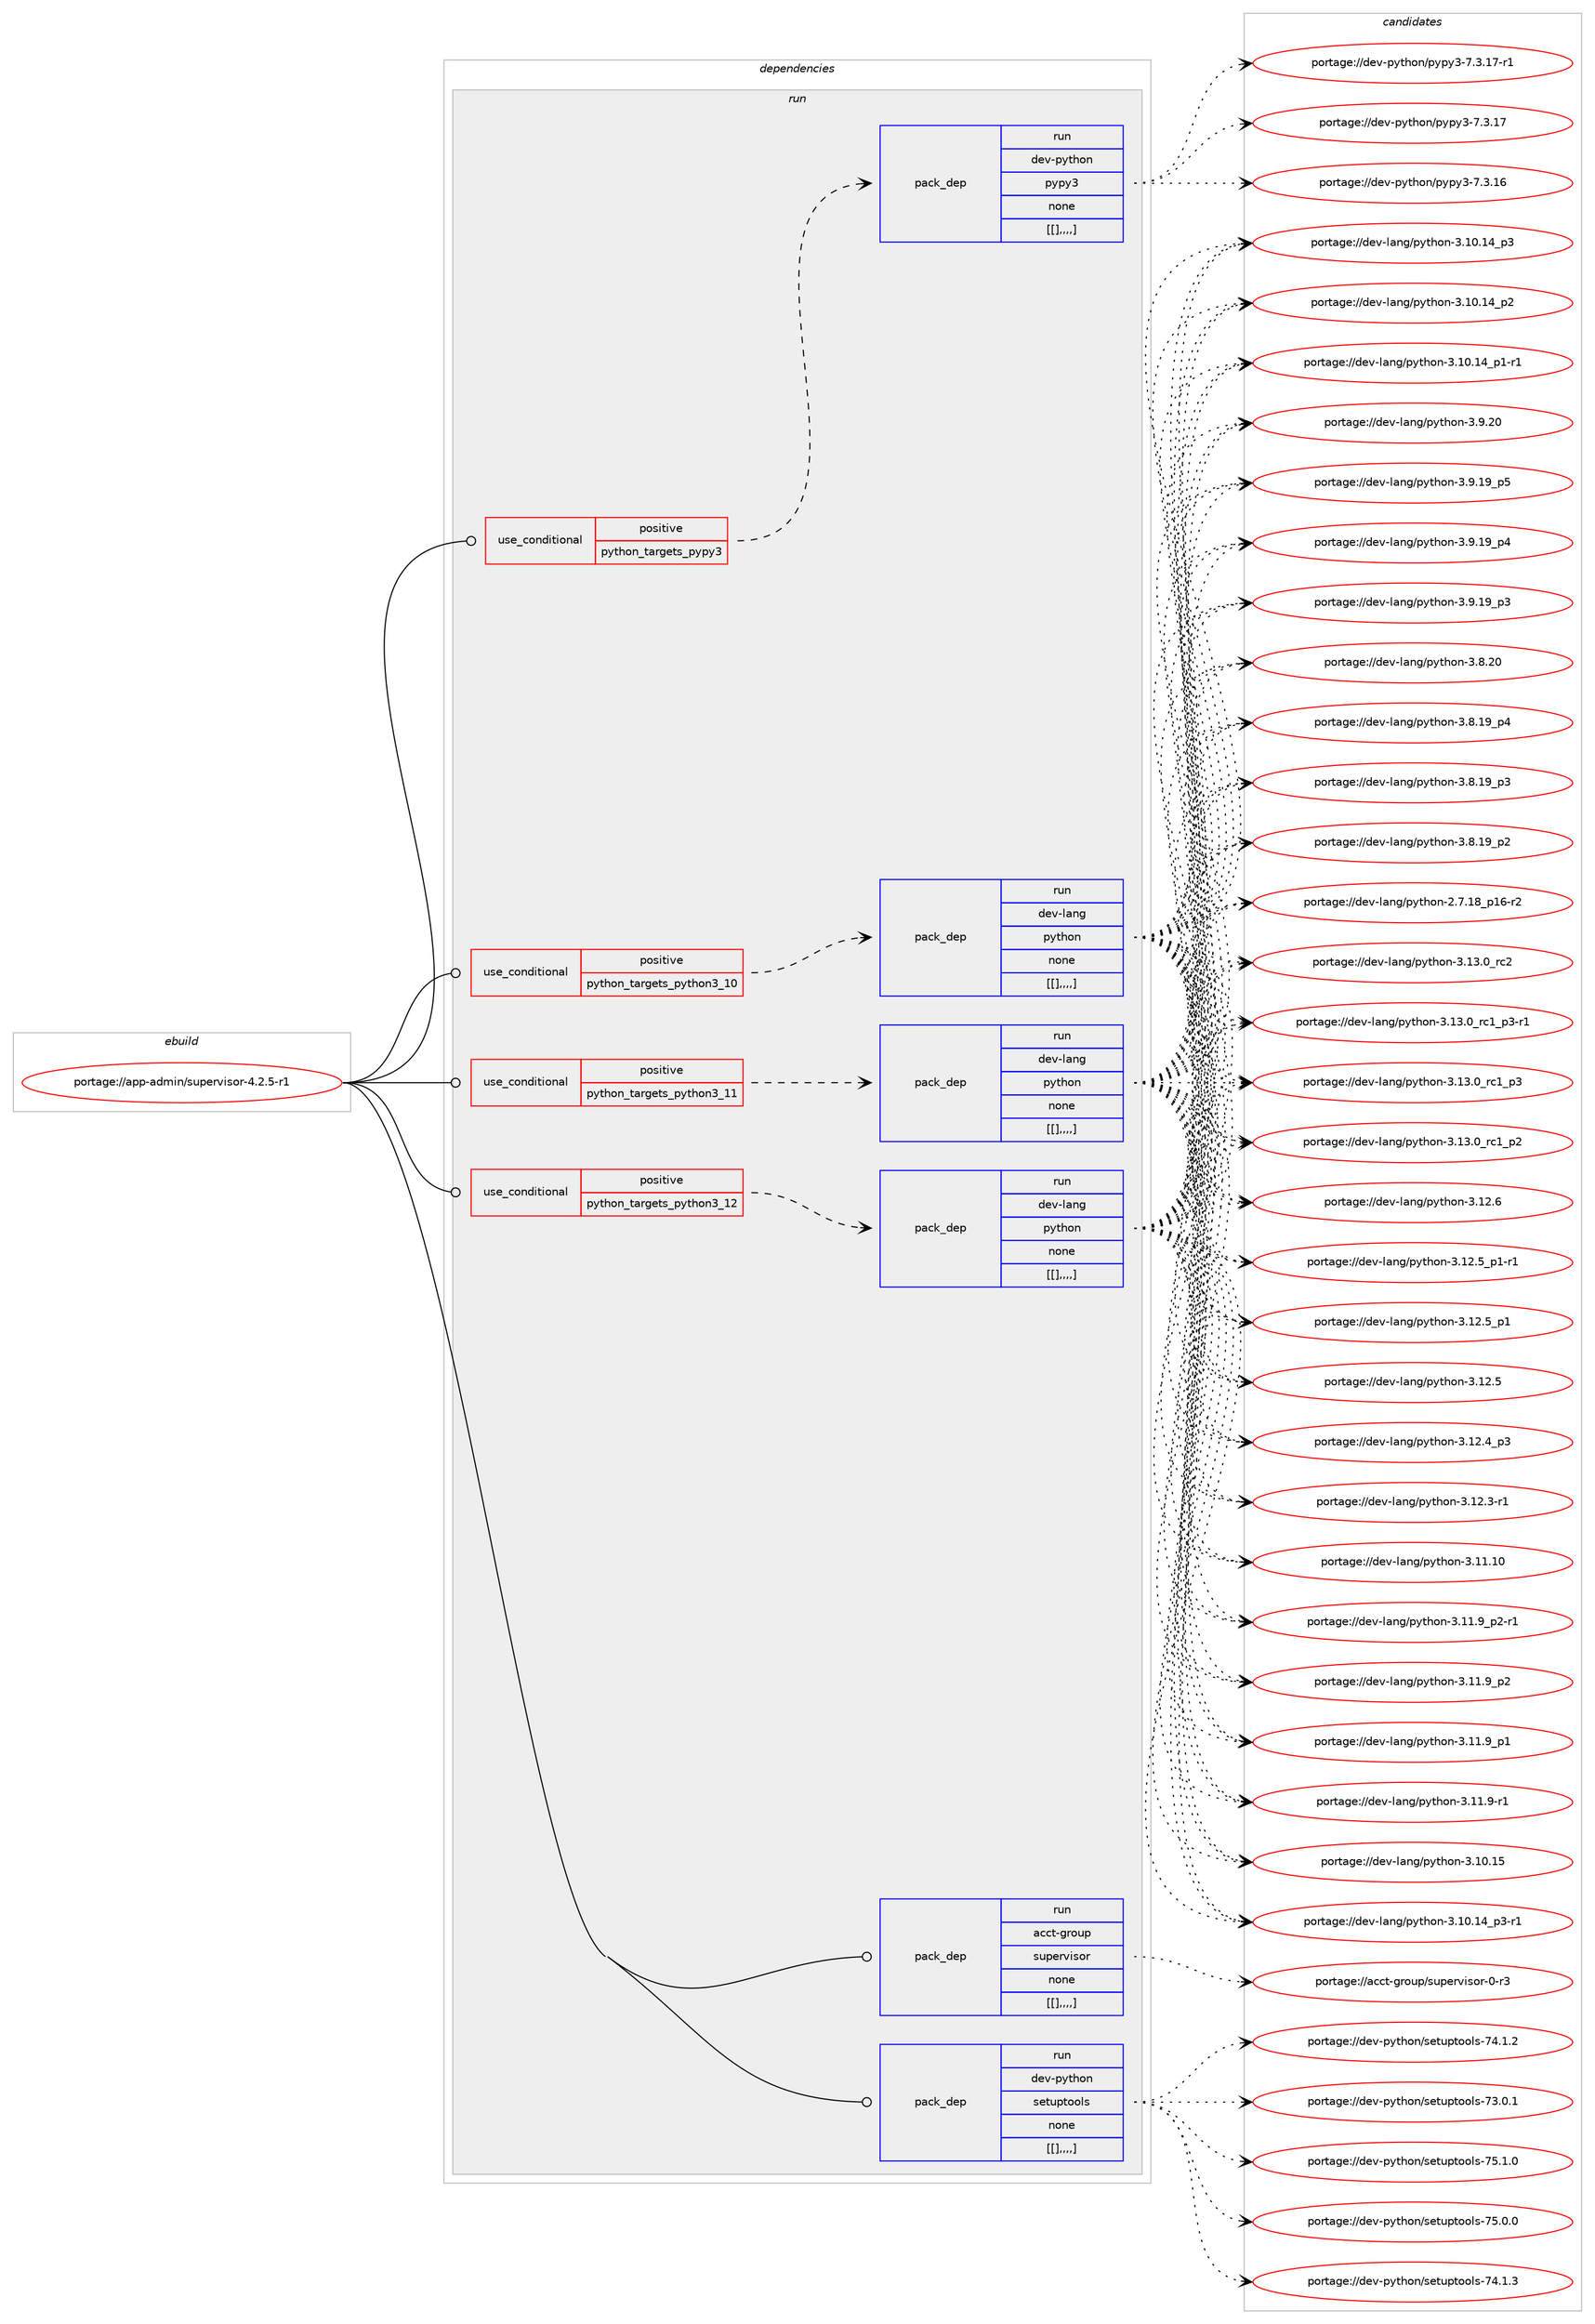 digraph prolog {

# *************
# Graph options
# *************

newrank=true;
concentrate=true;
compound=true;
graph [rankdir=LR,fontname=Helvetica,fontsize=10,ranksep=1.5];#, ranksep=2.5, nodesep=0.2];
edge  [arrowhead=vee];
node  [fontname=Helvetica,fontsize=10];

# **********
# The ebuild
# **********

subgraph cluster_leftcol {
color=gray;
label=<<i>ebuild</i>>;
id [label="portage://app-admin/supervisor-4.2.5-r1", color=red, width=4, href="../app-admin/supervisor-4.2.5-r1.svg"];
}

# ****************
# The dependencies
# ****************

subgraph cluster_midcol {
color=gray;
label=<<i>dependencies</i>>;
subgraph cluster_compile {
fillcolor="#eeeeee";
style=filled;
label=<<i>compile</i>>;
}
subgraph cluster_compileandrun {
fillcolor="#eeeeee";
style=filled;
label=<<i>compile and run</i>>;
}
subgraph cluster_run {
fillcolor="#eeeeee";
style=filled;
label=<<i>run</i>>;
subgraph cond1499 {
dependency5634 [label=<<TABLE BORDER="0" CELLBORDER="1" CELLSPACING="0" CELLPADDING="4"><TR><TD ROWSPAN="3" CELLPADDING="10">use_conditional</TD></TR><TR><TD>positive</TD></TR><TR><TD>python_targets_pypy3</TD></TR></TABLE>>, shape=none, color=red];
subgraph pack4116 {
dependency5635 [label=<<TABLE BORDER="0" CELLBORDER="1" CELLSPACING="0" CELLPADDING="4" WIDTH="220"><TR><TD ROWSPAN="6" CELLPADDING="30">pack_dep</TD></TR><TR><TD WIDTH="110">run</TD></TR><TR><TD>dev-python</TD></TR><TR><TD>pypy3</TD></TR><TR><TD>none</TD></TR><TR><TD>[[],,,,]</TD></TR></TABLE>>, shape=none, color=blue];
}
dependency5634:e -> dependency5635:w [weight=20,style="dashed",arrowhead="vee"];
}
id:e -> dependency5634:w [weight=20,style="solid",arrowhead="odot"];
subgraph cond1500 {
dependency5636 [label=<<TABLE BORDER="0" CELLBORDER="1" CELLSPACING="0" CELLPADDING="4"><TR><TD ROWSPAN="3" CELLPADDING="10">use_conditional</TD></TR><TR><TD>positive</TD></TR><TR><TD>python_targets_python3_10</TD></TR></TABLE>>, shape=none, color=red];
subgraph pack4117 {
dependency5637 [label=<<TABLE BORDER="0" CELLBORDER="1" CELLSPACING="0" CELLPADDING="4" WIDTH="220"><TR><TD ROWSPAN="6" CELLPADDING="30">pack_dep</TD></TR><TR><TD WIDTH="110">run</TD></TR><TR><TD>dev-lang</TD></TR><TR><TD>python</TD></TR><TR><TD>none</TD></TR><TR><TD>[[],,,,]</TD></TR></TABLE>>, shape=none, color=blue];
}
dependency5636:e -> dependency5637:w [weight=20,style="dashed",arrowhead="vee"];
}
id:e -> dependency5636:w [weight=20,style="solid",arrowhead="odot"];
subgraph cond1501 {
dependency5638 [label=<<TABLE BORDER="0" CELLBORDER="1" CELLSPACING="0" CELLPADDING="4"><TR><TD ROWSPAN="3" CELLPADDING="10">use_conditional</TD></TR><TR><TD>positive</TD></TR><TR><TD>python_targets_python3_11</TD></TR></TABLE>>, shape=none, color=red];
subgraph pack4118 {
dependency5639 [label=<<TABLE BORDER="0" CELLBORDER="1" CELLSPACING="0" CELLPADDING="4" WIDTH="220"><TR><TD ROWSPAN="6" CELLPADDING="30">pack_dep</TD></TR><TR><TD WIDTH="110">run</TD></TR><TR><TD>dev-lang</TD></TR><TR><TD>python</TD></TR><TR><TD>none</TD></TR><TR><TD>[[],,,,]</TD></TR></TABLE>>, shape=none, color=blue];
}
dependency5638:e -> dependency5639:w [weight=20,style="dashed",arrowhead="vee"];
}
id:e -> dependency5638:w [weight=20,style="solid",arrowhead="odot"];
subgraph cond1502 {
dependency5640 [label=<<TABLE BORDER="0" CELLBORDER="1" CELLSPACING="0" CELLPADDING="4"><TR><TD ROWSPAN="3" CELLPADDING="10">use_conditional</TD></TR><TR><TD>positive</TD></TR><TR><TD>python_targets_python3_12</TD></TR></TABLE>>, shape=none, color=red];
subgraph pack4119 {
dependency5641 [label=<<TABLE BORDER="0" CELLBORDER="1" CELLSPACING="0" CELLPADDING="4" WIDTH="220"><TR><TD ROWSPAN="6" CELLPADDING="30">pack_dep</TD></TR><TR><TD WIDTH="110">run</TD></TR><TR><TD>dev-lang</TD></TR><TR><TD>python</TD></TR><TR><TD>none</TD></TR><TR><TD>[[],,,,]</TD></TR></TABLE>>, shape=none, color=blue];
}
dependency5640:e -> dependency5641:w [weight=20,style="dashed",arrowhead="vee"];
}
id:e -> dependency5640:w [weight=20,style="solid",arrowhead="odot"];
subgraph pack4120 {
dependency5642 [label=<<TABLE BORDER="0" CELLBORDER="1" CELLSPACING="0" CELLPADDING="4" WIDTH="220"><TR><TD ROWSPAN="6" CELLPADDING="30">pack_dep</TD></TR><TR><TD WIDTH="110">run</TD></TR><TR><TD>acct-group</TD></TR><TR><TD>supervisor</TD></TR><TR><TD>none</TD></TR><TR><TD>[[],,,,]</TD></TR></TABLE>>, shape=none, color=blue];
}
id:e -> dependency5642:w [weight=20,style="solid",arrowhead="odot"];
subgraph pack4121 {
dependency5643 [label=<<TABLE BORDER="0" CELLBORDER="1" CELLSPACING="0" CELLPADDING="4" WIDTH="220"><TR><TD ROWSPAN="6" CELLPADDING="30">pack_dep</TD></TR><TR><TD WIDTH="110">run</TD></TR><TR><TD>dev-python</TD></TR><TR><TD>setuptools</TD></TR><TR><TD>none</TD></TR><TR><TD>[[],,,,]</TD></TR></TABLE>>, shape=none, color=blue];
}
id:e -> dependency5643:w [weight=20,style="solid",arrowhead="odot"];
}
}

# **************
# The candidates
# **************

subgraph cluster_choices {
rank=same;
color=gray;
label=<<i>candidates</i>>;

subgraph choice4116 {
color=black;
nodesep=1;
choice100101118451121211161041111104711212111212151455546514649554511449 [label="portage://dev-python/pypy3-7.3.17-r1", color=red, width=4,href="../dev-python/pypy3-7.3.17-r1.svg"];
choice10010111845112121116104111110471121211121215145554651464955 [label="portage://dev-python/pypy3-7.3.17", color=red, width=4,href="../dev-python/pypy3-7.3.17.svg"];
choice10010111845112121116104111110471121211121215145554651464954 [label="portage://dev-python/pypy3-7.3.16", color=red, width=4,href="../dev-python/pypy3-7.3.16.svg"];
dependency5635:e -> choice100101118451121211161041111104711212111212151455546514649554511449:w [style=dotted,weight="100"];
dependency5635:e -> choice10010111845112121116104111110471121211121215145554651464955:w [style=dotted,weight="100"];
dependency5635:e -> choice10010111845112121116104111110471121211121215145554651464954:w [style=dotted,weight="100"];
}
subgraph choice4117 {
color=black;
nodesep=1;
choice10010111845108971101034711212111610411111045514649514648951149950 [label="portage://dev-lang/python-3.13.0_rc2", color=red, width=4,href="../dev-lang/python-3.13.0_rc2.svg"];
choice1001011184510897110103471121211161041111104551464951464895114994995112514511449 [label="portage://dev-lang/python-3.13.0_rc1_p3-r1", color=red, width=4,href="../dev-lang/python-3.13.0_rc1_p3-r1.svg"];
choice100101118451089711010347112121116104111110455146495146489511499499511251 [label="portage://dev-lang/python-3.13.0_rc1_p3", color=red, width=4,href="../dev-lang/python-3.13.0_rc1_p3.svg"];
choice100101118451089711010347112121116104111110455146495146489511499499511250 [label="portage://dev-lang/python-3.13.0_rc1_p2", color=red, width=4,href="../dev-lang/python-3.13.0_rc1_p2.svg"];
choice10010111845108971101034711212111610411111045514649504654 [label="portage://dev-lang/python-3.12.6", color=red, width=4,href="../dev-lang/python-3.12.6.svg"];
choice1001011184510897110103471121211161041111104551464950465395112494511449 [label="portage://dev-lang/python-3.12.5_p1-r1", color=red, width=4,href="../dev-lang/python-3.12.5_p1-r1.svg"];
choice100101118451089711010347112121116104111110455146495046539511249 [label="portage://dev-lang/python-3.12.5_p1", color=red, width=4,href="../dev-lang/python-3.12.5_p1.svg"];
choice10010111845108971101034711212111610411111045514649504653 [label="portage://dev-lang/python-3.12.5", color=red, width=4,href="../dev-lang/python-3.12.5.svg"];
choice100101118451089711010347112121116104111110455146495046529511251 [label="portage://dev-lang/python-3.12.4_p3", color=red, width=4,href="../dev-lang/python-3.12.4_p3.svg"];
choice100101118451089711010347112121116104111110455146495046514511449 [label="portage://dev-lang/python-3.12.3-r1", color=red, width=4,href="../dev-lang/python-3.12.3-r1.svg"];
choice1001011184510897110103471121211161041111104551464949464948 [label="portage://dev-lang/python-3.11.10", color=red, width=4,href="../dev-lang/python-3.11.10.svg"];
choice1001011184510897110103471121211161041111104551464949465795112504511449 [label="portage://dev-lang/python-3.11.9_p2-r1", color=red, width=4,href="../dev-lang/python-3.11.9_p2-r1.svg"];
choice100101118451089711010347112121116104111110455146494946579511250 [label="portage://dev-lang/python-3.11.9_p2", color=red, width=4,href="../dev-lang/python-3.11.9_p2.svg"];
choice100101118451089711010347112121116104111110455146494946579511249 [label="portage://dev-lang/python-3.11.9_p1", color=red, width=4,href="../dev-lang/python-3.11.9_p1.svg"];
choice100101118451089711010347112121116104111110455146494946574511449 [label="portage://dev-lang/python-3.11.9-r1", color=red, width=4,href="../dev-lang/python-3.11.9-r1.svg"];
choice1001011184510897110103471121211161041111104551464948464953 [label="portage://dev-lang/python-3.10.15", color=red, width=4,href="../dev-lang/python-3.10.15.svg"];
choice100101118451089711010347112121116104111110455146494846495295112514511449 [label="portage://dev-lang/python-3.10.14_p3-r1", color=red, width=4,href="../dev-lang/python-3.10.14_p3-r1.svg"];
choice10010111845108971101034711212111610411111045514649484649529511251 [label="portage://dev-lang/python-3.10.14_p3", color=red, width=4,href="../dev-lang/python-3.10.14_p3.svg"];
choice10010111845108971101034711212111610411111045514649484649529511250 [label="portage://dev-lang/python-3.10.14_p2", color=red, width=4,href="../dev-lang/python-3.10.14_p2.svg"];
choice100101118451089711010347112121116104111110455146494846495295112494511449 [label="portage://dev-lang/python-3.10.14_p1-r1", color=red, width=4,href="../dev-lang/python-3.10.14_p1-r1.svg"];
choice10010111845108971101034711212111610411111045514657465048 [label="portage://dev-lang/python-3.9.20", color=red, width=4,href="../dev-lang/python-3.9.20.svg"];
choice100101118451089711010347112121116104111110455146574649579511253 [label="portage://dev-lang/python-3.9.19_p5", color=red, width=4,href="../dev-lang/python-3.9.19_p5.svg"];
choice100101118451089711010347112121116104111110455146574649579511252 [label="portage://dev-lang/python-3.9.19_p4", color=red, width=4,href="../dev-lang/python-3.9.19_p4.svg"];
choice100101118451089711010347112121116104111110455146574649579511251 [label="portage://dev-lang/python-3.9.19_p3", color=red, width=4,href="../dev-lang/python-3.9.19_p3.svg"];
choice10010111845108971101034711212111610411111045514656465048 [label="portage://dev-lang/python-3.8.20", color=red, width=4,href="../dev-lang/python-3.8.20.svg"];
choice100101118451089711010347112121116104111110455146564649579511252 [label="portage://dev-lang/python-3.8.19_p4", color=red, width=4,href="../dev-lang/python-3.8.19_p4.svg"];
choice100101118451089711010347112121116104111110455146564649579511251 [label="portage://dev-lang/python-3.8.19_p3", color=red, width=4,href="../dev-lang/python-3.8.19_p3.svg"];
choice100101118451089711010347112121116104111110455146564649579511250 [label="portage://dev-lang/python-3.8.19_p2", color=red, width=4,href="../dev-lang/python-3.8.19_p2.svg"];
choice100101118451089711010347112121116104111110455046554649569511249544511450 [label="portage://dev-lang/python-2.7.18_p16-r2", color=red, width=4,href="../dev-lang/python-2.7.18_p16-r2.svg"];
dependency5637:e -> choice10010111845108971101034711212111610411111045514649514648951149950:w [style=dotted,weight="100"];
dependency5637:e -> choice1001011184510897110103471121211161041111104551464951464895114994995112514511449:w [style=dotted,weight="100"];
dependency5637:e -> choice100101118451089711010347112121116104111110455146495146489511499499511251:w [style=dotted,weight="100"];
dependency5637:e -> choice100101118451089711010347112121116104111110455146495146489511499499511250:w [style=dotted,weight="100"];
dependency5637:e -> choice10010111845108971101034711212111610411111045514649504654:w [style=dotted,weight="100"];
dependency5637:e -> choice1001011184510897110103471121211161041111104551464950465395112494511449:w [style=dotted,weight="100"];
dependency5637:e -> choice100101118451089711010347112121116104111110455146495046539511249:w [style=dotted,weight="100"];
dependency5637:e -> choice10010111845108971101034711212111610411111045514649504653:w [style=dotted,weight="100"];
dependency5637:e -> choice100101118451089711010347112121116104111110455146495046529511251:w [style=dotted,weight="100"];
dependency5637:e -> choice100101118451089711010347112121116104111110455146495046514511449:w [style=dotted,weight="100"];
dependency5637:e -> choice1001011184510897110103471121211161041111104551464949464948:w [style=dotted,weight="100"];
dependency5637:e -> choice1001011184510897110103471121211161041111104551464949465795112504511449:w [style=dotted,weight="100"];
dependency5637:e -> choice100101118451089711010347112121116104111110455146494946579511250:w [style=dotted,weight="100"];
dependency5637:e -> choice100101118451089711010347112121116104111110455146494946579511249:w [style=dotted,weight="100"];
dependency5637:e -> choice100101118451089711010347112121116104111110455146494946574511449:w [style=dotted,weight="100"];
dependency5637:e -> choice1001011184510897110103471121211161041111104551464948464953:w [style=dotted,weight="100"];
dependency5637:e -> choice100101118451089711010347112121116104111110455146494846495295112514511449:w [style=dotted,weight="100"];
dependency5637:e -> choice10010111845108971101034711212111610411111045514649484649529511251:w [style=dotted,weight="100"];
dependency5637:e -> choice10010111845108971101034711212111610411111045514649484649529511250:w [style=dotted,weight="100"];
dependency5637:e -> choice100101118451089711010347112121116104111110455146494846495295112494511449:w [style=dotted,weight="100"];
dependency5637:e -> choice10010111845108971101034711212111610411111045514657465048:w [style=dotted,weight="100"];
dependency5637:e -> choice100101118451089711010347112121116104111110455146574649579511253:w [style=dotted,weight="100"];
dependency5637:e -> choice100101118451089711010347112121116104111110455146574649579511252:w [style=dotted,weight="100"];
dependency5637:e -> choice100101118451089711010347112121116104111110455146574649579511251:w [style=dotted,weight="100"];
dependency5637:e -> choice10010111845108971101034711212111610411111045514656465048:w [style=dotted,weight="100"];
dependency5637:e -> choice100101118451089711010347112121116104111110455146564649579511252:w [style=dotted,weight="100"];
dependency5637:e -> choice100101118451089711010347112121116104111110455146564649579511251:w [style=dotted,weight="100"];
dependency5637:e -> choice100101118451089711010347112121116104111110455146564649579511250:w [style=dotted,weight="100"];
dependency5637:e -> choice100101118451089711010347112121116104111110455046554649569511249544511450:w [style=dotted,weight="100"];
}
subgraph choice4118 {
color=black;
nodesep=1;
choice10010111845108971101034711212111610411111045514649514648951149950 [label="portage://dev-lang/python-3.13.0_rc2", color=red, width=4,href="../dev-lang/python-3.13.0_rc2.svg"];
choice1001011184510897110103471121211161041111104551464951464895114994995112514511449 [label="portage://dev-lang/python-3.13.0_rc1_p3-r1", color=red, width=4,href="../dev-lang/python-3.13.0_rc1_p3-r1.svg"];
choice100101118451089711010347112121116104111110455146495146489511499499511251 [label="portage://dev-lang/python-3.13.0_rc1_p3", color=red, width=4,href="../dev-lang/python-3.13.0_rc1_p3.svg"];
choice100101118451089711010347112121116104111110455146495146489511499499511250 [label="portage://dev-lang/python-3.13.0_rc1_p2", color=red, width=4,href="../dev-lang/python-3.13.0_rc1_p2.svg"];
choice10010111845108971101034711212111610411111045514649504654 [label="portage://dev-lang/python-3.12.6", color=red, width=4,href="../dev-lang/python-3.12.6.svg"];
choice1001011184510897110103471121211161041111104551464950465395112494511449 [label="portage://dev-lang/python-3.12.5_p1-r1", color=red, width=4,href="../dev-lang/python-3.12.5_p1-r1.svg"];
choice100101118451089711010347112121116104111110455146495046539511249 [label="portage://dev-lang/python-3.12.5_p1", color=red, width=4,href="../dev-lang/python-3.12.5_p1.svg"];
choice10010111845108971101034711212111610411111045514649504653 [label="portage://dev-lang/python-3.12.5", color=red, width=4,href="../dev-lang/python-3.12.5.svg"];
choice100101118451089711010347112121116104111110455146495046529511251 [label="portage://dev-lang/python-3.12.4_p3", color=red, width=4,href="../dev-lang/python-3.12.4_p3.svg"];
choice100101118451089711010347112121116104111110455146495046514511449 [label="portage://dev-lang/python-3.12.3-r1", color=red, width=4,href="../dev-lang/python-3.12.3-r1.svg"];
choice1001011184510897110103471121211161041111104551464949464948 [label="portage://dev-lang/python-3.11.10", color=red, width=4,href="../dev-lang/python-3.11.10.svg"];
choice1001011184510897110103471121211161041111104551464949465795112504511449 [label="portage://dev-lang/python-3.11.9_p2-r1", color=red, width=4,href="../dev-lang/python-3.11.9_p2-r1.svg"];
choice100101118451089711010347112121116104111110455146494946579511250 [label="portage://dev-lang/python-3.11.9_p2", color=red, width=4,href="../dev-lang/python-3.11.9_p2.svg"];
choice100101118451089711010347112121116104111110455146494946579511249 [label="portage://dev-lang/python-3.11.9_p1", color=red, width=4,href="../dev-lang/python-3.11.9_p1.svg"];
choice100101118451089711010347112121116104111110455146494946574511449 [label="portage://dev-lang/python-3.11.9-r1", color=red, width=4,href="../dev-lang/python-3.11.9-r1.svg"];
choice1001011184510897110103471121211161041111104551464948464953 [label="portage://dev-lang/python-3.10.15", color=red, width=4,href="../dev-lang/python-3.10.15.svg"];
choice100101118451089711010347112121116104111110455146494846495295112514511449 [label="portage://dev-lang/python-3.10.14_p3-r1", color=red, width=4,href="../dev-lang/python-3.10.14_p3-r1.svg"];
choice10010111845108971101034711212111610411111045514649484649529511251 [label="portage://dev-lang/python-3.10.14_p3", color=red, width=4,href="../dev-lang/python-3.10.14_p3.svg"];
choice10010111845108971101034711212111610411111045514649484649529511250 [label="portage://dev-lang/python-3.10.14_p2", color=red, width=4,href="../dev-lang/python-3.10.14_p2.svg"];
choice100101118451089711010347112121116104111110455146494846495295112494511449 [label="portage://dev-lang/python-3.10.14_p1-r1", color=red, width=4,href="../dev-lang/python-3.10.14_p1-r1.svg"];
choice10010111845108971101034711212111610411111045514657465048 [label="portage://dev-lang/python-3.9.20", color=red, width=4,href="../dev-lang/python-3.9.20.svg"];
choice100101118451089711010347112121116104111110455146574649579511253 [label="portage://dev-lang/python-3.9.19_p5", color=red, width=4,href="../dev-lang/python-3.9.19_p5.svg"];
choice100101118451089711010347112121116104111110455146574649579511252 [label="portage://dev-lang/python-3.9.19_p4", color=red, width=4,href="../dev-lang/python-3.9.19_p4.svg"];
choice100101118451089711010347112121116104111110455146574649579511251 [label="portage://dev-lang/python-3.9.19_p3", color=red, width=4,href="../dev-lang/python-3.9.19_p3.svg"];
choice10010111845108971101034711212111610411111045514656465048 [label="portage://dev-lang/python-3.8.20", color=red, width=4,href="../dev-lang/python-3.8.20.svg"];
choice100101118451089711010347112121116104111110455146564649579511252 [label="portage://dev-lang/python-3.8.19_p4", color=red, width=4,href="../dev-lang/python-3.8.19_p4.svg"];
choice100101118451089711010347112121116104111110455146564649579511251 [label="portage://dev-lang/python-3.8.19_p3", color=red, width=4,href="../dev-lang/python-3.8.19_p3.svg"];
choice100101118451089711010347112121116104111110455146564649579511250 [label="portage://dev-lang/python-3.8.19_p2", color=red, width=4,href="../dev-lang/python-3.8.19_p2.svg"];
choice100101118451089711010347112121116104111110455046554649569511249544511450 [label="portage://dev-lang/python-2.7.18_p16-r2", color=red, width=4,href="../dev-lang/python-2.7.18_p16-r2.svg"];
dependency5639:e -> choice10010111845108971101034711212111610411111045514649514648951149950:w [style=dotted,weight="100"];
dependency5639:e -> choice1001011184510897110103471121211161041111104551464951464895114994995112514511449:w [style=dotted,weight="100"];
dependency5639:e -> choice100101118451089711010347112121116104111110455146495146489511499499511251:w [style=dotted,weight="100"];
dependency5639:e -> choice100101118451089711010347112121116104111110455146495146489511499499511250:w [style=dotted,weight="100"];
dependency5639:e -> choice10010111845108971101034711212111610411111045514649504654:w [style=dotted,weight="100"];
dependency5639:e -> choice1001011184510897110103471121211161041111104551464950465395112494511449:w [style=dotted,weight="100"];
dependency5639:e -> choice100101118451089711010347112121116104111110455146495046539511249:w [style=dotted,weight="100"];
dependency5639:e -> choice10010111845108971101034711212111610411111045514649504653:w [style=dotted,weight="100"];
dependency5639:e -> choice100101118451089711010347112121116104111110455146495046529511251:w [style=dotted,weight="100"];
dependency5639:e -> choice100101118451089711010347112121116104111110455146495046514511449:w [style=dotted,weight="100"];
dependency5639:e -> choice1001011184510897110103471121211161041111104551464949464948:w [style=dotted,weight="100"];
dependency5639:e -> choice1001011184510897110103471121211161041111104551464949465795112504511449:w [style=dotted,weight="100"];
dependency5639:e -> choice100101118451089711010347112121116104111110455146494946579511250:w [style=dotted,weight="100"];
dependency5639:e -> choice100101118451089711010347112121116104111110455146494946579511249:w [style=dotted,weight="100"];
dependency5639:e -> choice100101118451089711010347112121116104111110455146494946574511449:w [style=dotted,weight="100"];
dependency5639:e -> choice1001011184510897110103471121211161041111104551464948464953:w [style=dotted,weight="100"];
dependency5639:e -> choice100101118451089711010347112121116104111110455146494846495295112514511449:w [style=dotted,weight="100"];
dependency5639:e -> choice10010111845108971101034711212111610411111045514649484649529511251:w [style=dotted,weight="100"];
dependency5639:e -> choice10010111845108971101034711212111610411111045514649484649529511250:w [style=dotted,weight="100"];
dependency5639:e -> choice100101118451089711010347112121116104111110455146494846495295112494511449:w [style=dotted,weight="100"];
dependency5639:e -> choice10010111845108971101034711212111610411111045514657465048:w [style=dotted,weight="100"];
dependency5639:e -> choice100101118451089711010347112121116104111110455146574649579511253:w [style=dotted,weight="100"];
dependency5639:e -> choice100101118451089711010347112121116104111110455146574649579511252:w [style=dotted,weight="100"];
dependency5639:e -> choice100101118451089711010347112121116104111110455146574649579511251:w [style=dotted,weight="100"];
dependency5639:e -> choice10010111845108971101034711212111610411111045514656465048:w [style=dotted,weight="100"];
dependency5639:e -> choice100101118451089711010347112121116104111110455146564649579511252:w [style=dotted,weight="100"];
dependency5639:e -> choice100101118451089711010347112121116104111110455146564649579511251:w [style=dotted,weight="100"];
dependency5639:e -> choice100101118451089711010347112121116104111110455146564649579511250:w [style=dotted,weight="100"];
dependency5639:e -> choice100101118451089711010347112121116104111110455046554649569511249544511450:w [style=dotted,weight="100"];
}
subgraph choice4119 {
color=black;
nodesep=1;
choice10010111845108971101034711212111610411111045514649514648951149950 [label="portage://dev-lang/python-3.13.0_rc2", color=red, width=4,href="../dev-lang/python-3.13.0_rc2.svg"];
choice1001011184510897110103471121211161041111104551464951464895114994995112514511449 [label="portage://dev-lang/python-3.13.0_rc1_p3-r1", color=red, width=4,href="../dev-lang/python-3.13.0_rc1_p3-r1.svg"];
choice100101118451089711010347112121116104111110455146495146489511499499511251 [label="portage://dev-lang/python-3.13.0_rc1_p3", color=red, width=4,href="../dev-lang/python-3.13.0_rc1_p3.svg"];
choice100101118451089711010347112121116104111110455146495146489511499499511250 [label="portage://dev-lang/python-3.13.0_rc1_p2", color=red, width=4,href="../dev-lang/python-3.13.0_rc1_p2.svg"];
choice10010111845108971101034711212111610411111045514649504654 [label="portage://dev-lang/python-3.12.6", color=red, width=4,href="../dev-lang/python-3.12.6.svg"];
choice1001011184510897110103471121211161041111104551464950465395112494511449 [label="portage://dev-lang/python-3.12.5_p1-r1", color=red, width=4,href="../dev-lang/python-3.12.5_p1-r1.svg"];
choice100101118451089711010347112121116104111110455146495046539511249 [label="portage://dev-lang/python-3.12.5_p1", color=red, width=4,href="../dev-lang/python-3.12.5_p1.svg"];
choice10010111845108971101034711212111610411111045514649504653 [label="portage://dev-lang/python-3.12.5", color=red, width=4,href="../dev-lang/python-3.12.5.svg"];
choice100101118451089711010347112121116104111110455146495046529511251 [label="portage://dev-lang/python-3.12.4_p3", color=red, width=4,href="../dev-lang/python-3.12.4_p3.svg"];
choice100101118451089711010347112121116104111110455146495046514511449 [label="portage://dev-lang/python-3.12.3-r1", color=red, width=4,href="../dev-lang/python-3.12.3-r1.svg"];
choice1001011184510897110103471121211161041111104551464949464948 [label="portage://dev-lang/python-3.11.10", color=red, width=4,href="../dev-lang/python-3.11.10.svg"];
choice1001011184510897110103471121211161041111104551464949465795112504511449 [label="portage://dev-lang/python-3.11.9_p2-r1", color=red, width=4,href="../dev-lang/python-3.11.9_p2-r1.svg"];
choice100101118451089711010347112121116104111110455146494946579511250 [label="portage://dev-lang/python-3.11.9_p2", color=red, width=4,href="../dev-lang/python-3.11.9_p2.svg"];
choice100101118451089711010347112121116104111110455146494946579511249 [label="portage://dev-lang/python-3.11.9_p1", color=red, width=4,href="../dev-lang/python-3.11.9_p1.svg"];
choice100101118451089711010347112121116104111110455146494946574511449 [label="portage://dev-lang/python-3.11.9-r1", color=red, width=4,href="../dev-lang/python-3.11.9-r1.svg"];
choice1001011184510897110103471121211161041111104551464948464953 [label="portage://dev-lang/python-3.10.15", color=red, width=4,href="../dev-lang/python-3.10.15.svg"];
choice100101118451089711010347112121116104111110455146494846495295112514511449 [label="portage://dev-lang/python-3.10.14_p3-r1", color=red, width=4,href="../dev-lang/python-3.10.14_p3-r1.svg"];
choice10010111845108971101034711212111610411111045514649484649529511251 [label="portage://dev-lang/python-3.10.14_p3", color=red, width=4,href="../dev-lang/python-3.10.14_p3.svg"];
choice10010111845108971101034711212111610411111045514649484649529511250 [label="portage://dev-lang/python-3.10.14_p2", color=red, width=4,href="../dev-lang/python-3.10.14_p2.svg"];
choice100101118451089711010347112121116104111110455146494846495295112494511449 [label="portage://dev-lang/python-3.10.14_p1-r1", color=red, width=4,href="../dev-lang/python-3.10.14_p1-r1.svg"];
choice10010111845108971101034711212111610411111045514657465048 [label="portage://dev-lang/python-3.9.20", color=red, width=4,href="../dev-lang/python-3.9.20.svg"];
choice100101118451089711010347112121116104111110455146574649579511253 [label="portage://dev-lang/python-3.9.19_p5", color=red, width=4,href="../dev-lang/python-3.9.19_p5.svg"];
choice100101118451089711010347112121116104111110455146574649579511252 [label="portage://dev-lang/python-3.9.19_p4", color=red, width=4,href="../dev-lang/python-3.9.19_p4.svg"];
choice100101118451089711010347112121116104111110455146574649579511251 [label="portage://dev-lang/python-3.9.19_p3", color=red, width=4,href="../dev-lang/python-3.9.19_p3.svg"];
choice10010111845108971101034711212111610411111045514656465048 [label="portage://dev-lang/python-3.8.20", color=red, width=4,href="../dev-lang/python-3.8.20.svg"];
choice100101118451089711010347112121116104111110455146564649579511252 [label="portage://dev-lang/python-3.8.19_p4", color=red, width=4,href="../dev-lang/python-3.8.19_p4.svg"];
choice100101118451089711010347112121116104111110455146564649579511251 [label="portage://dev-lang/python-3.8.19_p3", color=red, width=4,href="../dev-lang/python-3.8.19_p3.svg"];
choice100101118451089711010347112121116104111110455146564649579511250 [label="portage://dev-lang/python-3.8.19_p2", color=red, width=4,href="../dev-lang/python-3.8.19_p2.svg"];
choice100101118451089711010347112121116104111110455046554649569511249544511450 [label="portage://dev-lang/python-2.7.18_p16-r2", color=red, width=4,href="../dev-lang/python-2.7.18_p16-r2.svg"];
dependency5641:e -> choice10010111845108971101034711212111610411111045514649514648951149950:w [style=dotted,weight="100"];
dependency5641:e -> choice1001011184510897110103471121211161041111104551464951464895114994995112514511449:w [style=dotted,weight="100"];
dependency5641:e -> choice100101118451089711010347112121116104111110455146495146489511499499511251:w [style=dotted,weight="100"];
dependency5641:e -> choice100101118451089711010347112121116104111110455146495146489511499499511250:w [style=dotted,weight="100"];
dependency5641:e -> choice10010111845108971101034711212111610411111045514649504654:w [style=dotted,weight="100"];
dependency5641:e -> choice1001011184510897110103471121211161041111104551464950465395112494511449:w [style=dotted,weight="100"];
dependency5641:e -> choice100101118451089711010347112121116104111110455146495046539511249:w [style=dotted,weight="100"];
dependency5641:e -> choice10010111845108971101034711212111610411111045514649504653:w [style=dotted,weight="100"];
dependency5641:e -> choice100101118451089711010347112121116104111110455146495046529511251:w [style=dotted,weight="100"];
dependency5641:e -> choice100101118451089711010347112121116104111110455146495046514511449:w [style=dotted,weight="100"];
dependency5641:e -> choice1001011184510897110103471121211161041111104551464949464948:w [style=dotted,weight="100"];
dependency5641:e -> choice1001011184510897110103471121211161041111104551464949465795112504511449:w [style=dotted,weight="100"];
dependency5641:e -> choice100101118451089711010347112121116104111110455146494946579511250:w [style=dotted,weight="100"];
dependency5641:e -> choice100101118451089711010347112121116104111110455146494946579511249:w [style=dotted,weight="100"];
dependency5641:e -> choice100101118451089711010347112121116104111110455146494946574511449:w [style=dotted,weight="100"];
dependency5641:e -> choice1001011184510897110103471121211161041111104551464948464953:w [style=dotted,weight="100"];
dependency5641:e -> choice100101118451089711010347112121116104111110455146494846495295112514511449:w [style=dotted,weight="100"];
dependency5641:e -> choice10010111845108971101034711212111610411111045514649484649529511251:w [style=dotted,weight="100"];
dependency5641:e -> choice10010111845108971101034711212111610411111045514649484649529511250:w [style=dotted,weight="100"];
dependency5641:e -> choice100101118451089711010347112121116104111110455146494846495295112494511449:w [style=dotted,weight="100"];
dependency5641:e -> choice10010111845108971101034711212111610411111045514657465048:w [style=dotted,weight="100"];
dependency5641:e -> choice100101118451089711010347112121116104111110455146574649579511253:w [style=dotted,weight="100"];
dependency5641:e -> choice100101118451089711010347112121116104111110455146574649579511252:w [style=dotted,weight="100"];
dependency5641:e -> choice100101118451089711010347112121116104111110455146574649579511251:w [style=dotted,weight="100"];
dependency5641:e -> choice10010111845108971101034711212111610411111045514656465048:w [style=dotted,weight="100"];
dependency5641:e -> choice100101118451089711010347112121116104111110455146564649579511252:w [style=dotted,weight="100"];
dependency5641:e -> choice100101118451089711010347112121116104111110455146564649579511251:w [style=dotted,weight="100"];
dependency5641:e -> choice100101118451089711010347112121116104111110455146564649579511250:w [style=dotted,weight="100"];
dependency5641:e -> choice100101118451089711010347112121116104111110455046554649569511249544511450:w [style=dotted,weight="100"];
}
subgraph choice4120 {
color=black;
nodesep=1;
choice979999116451031141111171124711511711210111411810511511111445484511451 [label="portage://acct-group/supervisor-0-r3", color=red, width=4,href="../acct-group/supervisor-0-r3.svg"];
dependency5642:e -> choice979999116451031141111171124711511711210111411810511511111445484511451:w [style=dotted,weight="100"];
}
subgraph choice4121 {
color=black;
nodesep=1;
choice100101118451121211161041111104711510111611711211611111110811545555346494648 [label="portage://dev-python/setuptools-75.1.0", color=red, width=4,href="../dev-python/setuptools-75.1.0.svg"];
choice100101118451121211161041111104711510111611711211611111110811545555346484648 [label="portage://dev-python/setuptools-75.0.0", color=red, width=4,href="../dev-python/setuptools-75.0.0.svg"];
choice100101118451121211161041111104711510111611711211611111110811545555246494651 [label="portage://dev-python/setuptools-74.1.3", color=red, width=4,href="../dev-python/setuptools-74.1.3.svg"];
choice100101118451121211161041111104711510111611711211611111110811545555246494650 [label="portage://dev-python/setuptools-74.1.2", color=red, width=4,href="../dev-python/setuptools-74.1.2.svg"];
choice100101118451121211161041111104711510111611711211611111110811545555146484649 [label="portage://dev-python/setuptools-73.0.1", color=red, width=4,href="../dev-python/setuptools-73.0.1.svg"];
dependency5643:e -> choice100101118451121211161041111104711510111611711211611111110811545555346494648:w [style=dotted,weight="100"];
dependency5643:e -> choice100101118451121211161041111104711510111611711211611111110811545555346484648:w [style=dotted,weight="100"];
dependency5643:e -> choice100101118451121211161041111104711510111611711211611111110811545555246494651:w [style=dotted,weight="100"];
dependency5643:e -> choice100101118451121211161041111104711510111611711211611111110811545555246494650:w [style=dotted,weight="100"];
dependency5643:e -> choice100101118451121211161041111104711510111611711211611111110811545555146484649:w [style=dotted,weight="100"];
}
}

}
